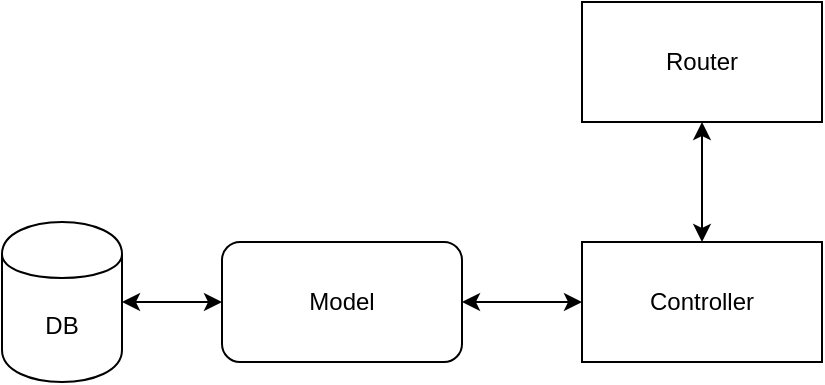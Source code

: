 <mxfile version="12.9.3" type="device"><diagram id="x93m4pdRpncuTL6xZTpo" name="Page-1"><mxGraphModel dx="1422" dy="812" grid="1" gridSize="10" guides="1" tooltips="1" connect="1" arrows="1" fold="1" page="1" pageScale="1" pageWidth="850" pageHeight="1100" math="0" shadow="0"><root><mxCell id="0"/><mxCell id="1" parent="0"/><mxCell id="6HOUmf_IiY65BdHSXYKl-6" style="edgeStyle=orthogonalEdgeStyle;rounded=0;orthogonalLoop=1;jettySize=auto;html=1;exitX=0;exitY=0.5;exitDx=0;exitDy=0;entryX=1;entryY=0.5;entryDx=0;entryDy=0;startArrow=classic;startFill=1;" edge="1" parent="1" source="6HOUmf_IiY65BdHSXYKl-1" target="6HOUmf_IiY65BdHSXYKl-5"><mxGeometry relative="1" as="geometry"/></mxCell><mxCell id="6HOUmf_IiY65BdHSXYKl-1" value="Controller" style="rounded=0;whiteSpace=wrap;html=1;" vertex="1" parent="1"><mxGeometry x="360" y="390" width="120" height="60" as="geometry"/></mxCell><mxCell id="6HOUmf_IiY65BdHSXYKl-3" value="DB" style="shape=cylinder;whiteSpace=wrap;html=1;boundedLbl=1;backgroundOutline=1;" vertex="1" parent="1"><mxGeometry x="70" y="380" width="60" height="80" as="geometry"/></mxCell><mxCell id="6HOUmf_IiY65BdHSXYKl-7" style="edgeStyle=orthogonalEdgeStyle;rounded=0;orthogonalLoop=1;jettySize=auto;html=1;exitX=0;exitY=0.5;exitDx=0;exitDy=0;entryX=1;entryY=0.5;entryDx=0;entryDy=0;startArrow=classic;startFill=1;" edge="1" parent="1" source="6HOUmf_IiY65BdHSXYKl-5" target="6HOUmf_IiY65BdHSXYKl-3"><mxGeometry relative="1" as="geometry"/></mxCell><mxCell id="6HOUmf_IiY65BdHSXYKl-5" value="Model" style="rounded=1;whiteSpace=wrap;html=1;" vertex="1" parent="1"><mxGeometry x="180" y="390" width="120" height="60" as="geometry"/></mxCell><mxCell id="6HOUmf_IiY65BdHSXYKl-9" style="edgeStyle=orthogonalEdgeStyle;rounded=0;orthogonalLoop=1;jettySize=auto;html=1;exitX=0.5;exitY=1;exitDx=0;exitDy=0;entryX=0.5;entryY=0;entryDx=0;entryDy=0;startArrow=classic;startFill=1;" edge="1" parent="1" source="6HOUmf_IiY65BdHSXYKl-8" target="6HOUmf_IiY65BdHSXYKl-1"><mxGeometry relative="1" as="geometry"/></mxCell><mxCell id="6HOUmf_IiY65BdHSXYKl-8" value="Router" style="rounded=0;whiteSpace=wrap;html=1;" vertex="1" parent="1"><mxGeometry x="360" y="270" width="120" height="60" as="geometry"/></mxCell></root></mxGraphModel></diagram></mxfile>